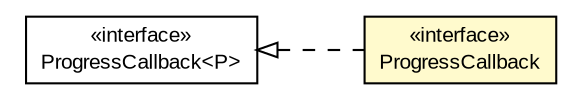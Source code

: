 #!/usr/local/bin/dot
#
# Class diagram 
# Generated by UMLGraph version R5_6-24-gf6e263 (http://www.umlgraph.org/)
#

digraph G {
	edge [fontname="arial",fontsize=10,labelfontname="arial",labelfontsize=10];
	node [fontname="arial",fontsize=10,shape=plaintext];
	nodesep=0.25;
	ranksep=0.5;
	rankdir=LR;
	// io.reinert.requestor.gdeferred.ProgressCallback
	c7001 [label=<<table title="io.reinert.requestor.gdeferred.ProgressCallback" border="0" cellborder="1" cellspacing="0" cellpadding="2" port="p" bgcolor="lemonChiffon" href="./ProgressCallback.html">
		<tr><td><table border="0" cellspacing="0" cellpadding="1">
<tr><td align="center" balign="center"> &#171;interface&#187; </td></tr>
<tr><td align="center" balign="center"> ProgressCallback </td></tr>
		</table></td></tr>
		</table>>, URL="./ProgressCallback.html", fontname="arial", fontcolor="black", fontsize=10.0];
	//io.reinert.requestor.gdeferred.ProgressCallback implements io.reinert.gdeferred.ProgressCallback<P>
	c7011:p -> c7001:p [dir=back,arrowtail=empty,style=dashed];
	// io.reinert.gdeferred.ProgressCallback<P>
	c7011 [label=<<table title="io.reinert.gdeferred.ProgressCallback" border="0" cellborder="1" cellspacing="0" cellpadding="2" port="p">
		<tr><td><table border="0" cellspacing="0" cellpadding="1">
<tr><td align="center" balign="center"> &#171;interface&#187; </td></tr>
<tr><td align="center" balign="center"> ProgressCallback&lt;P&gt; </td></tr>
		</table></td></tr>
		</table>>, URL="null", fontname="arial", fontcolor="black", fontsize=10.0];
}

